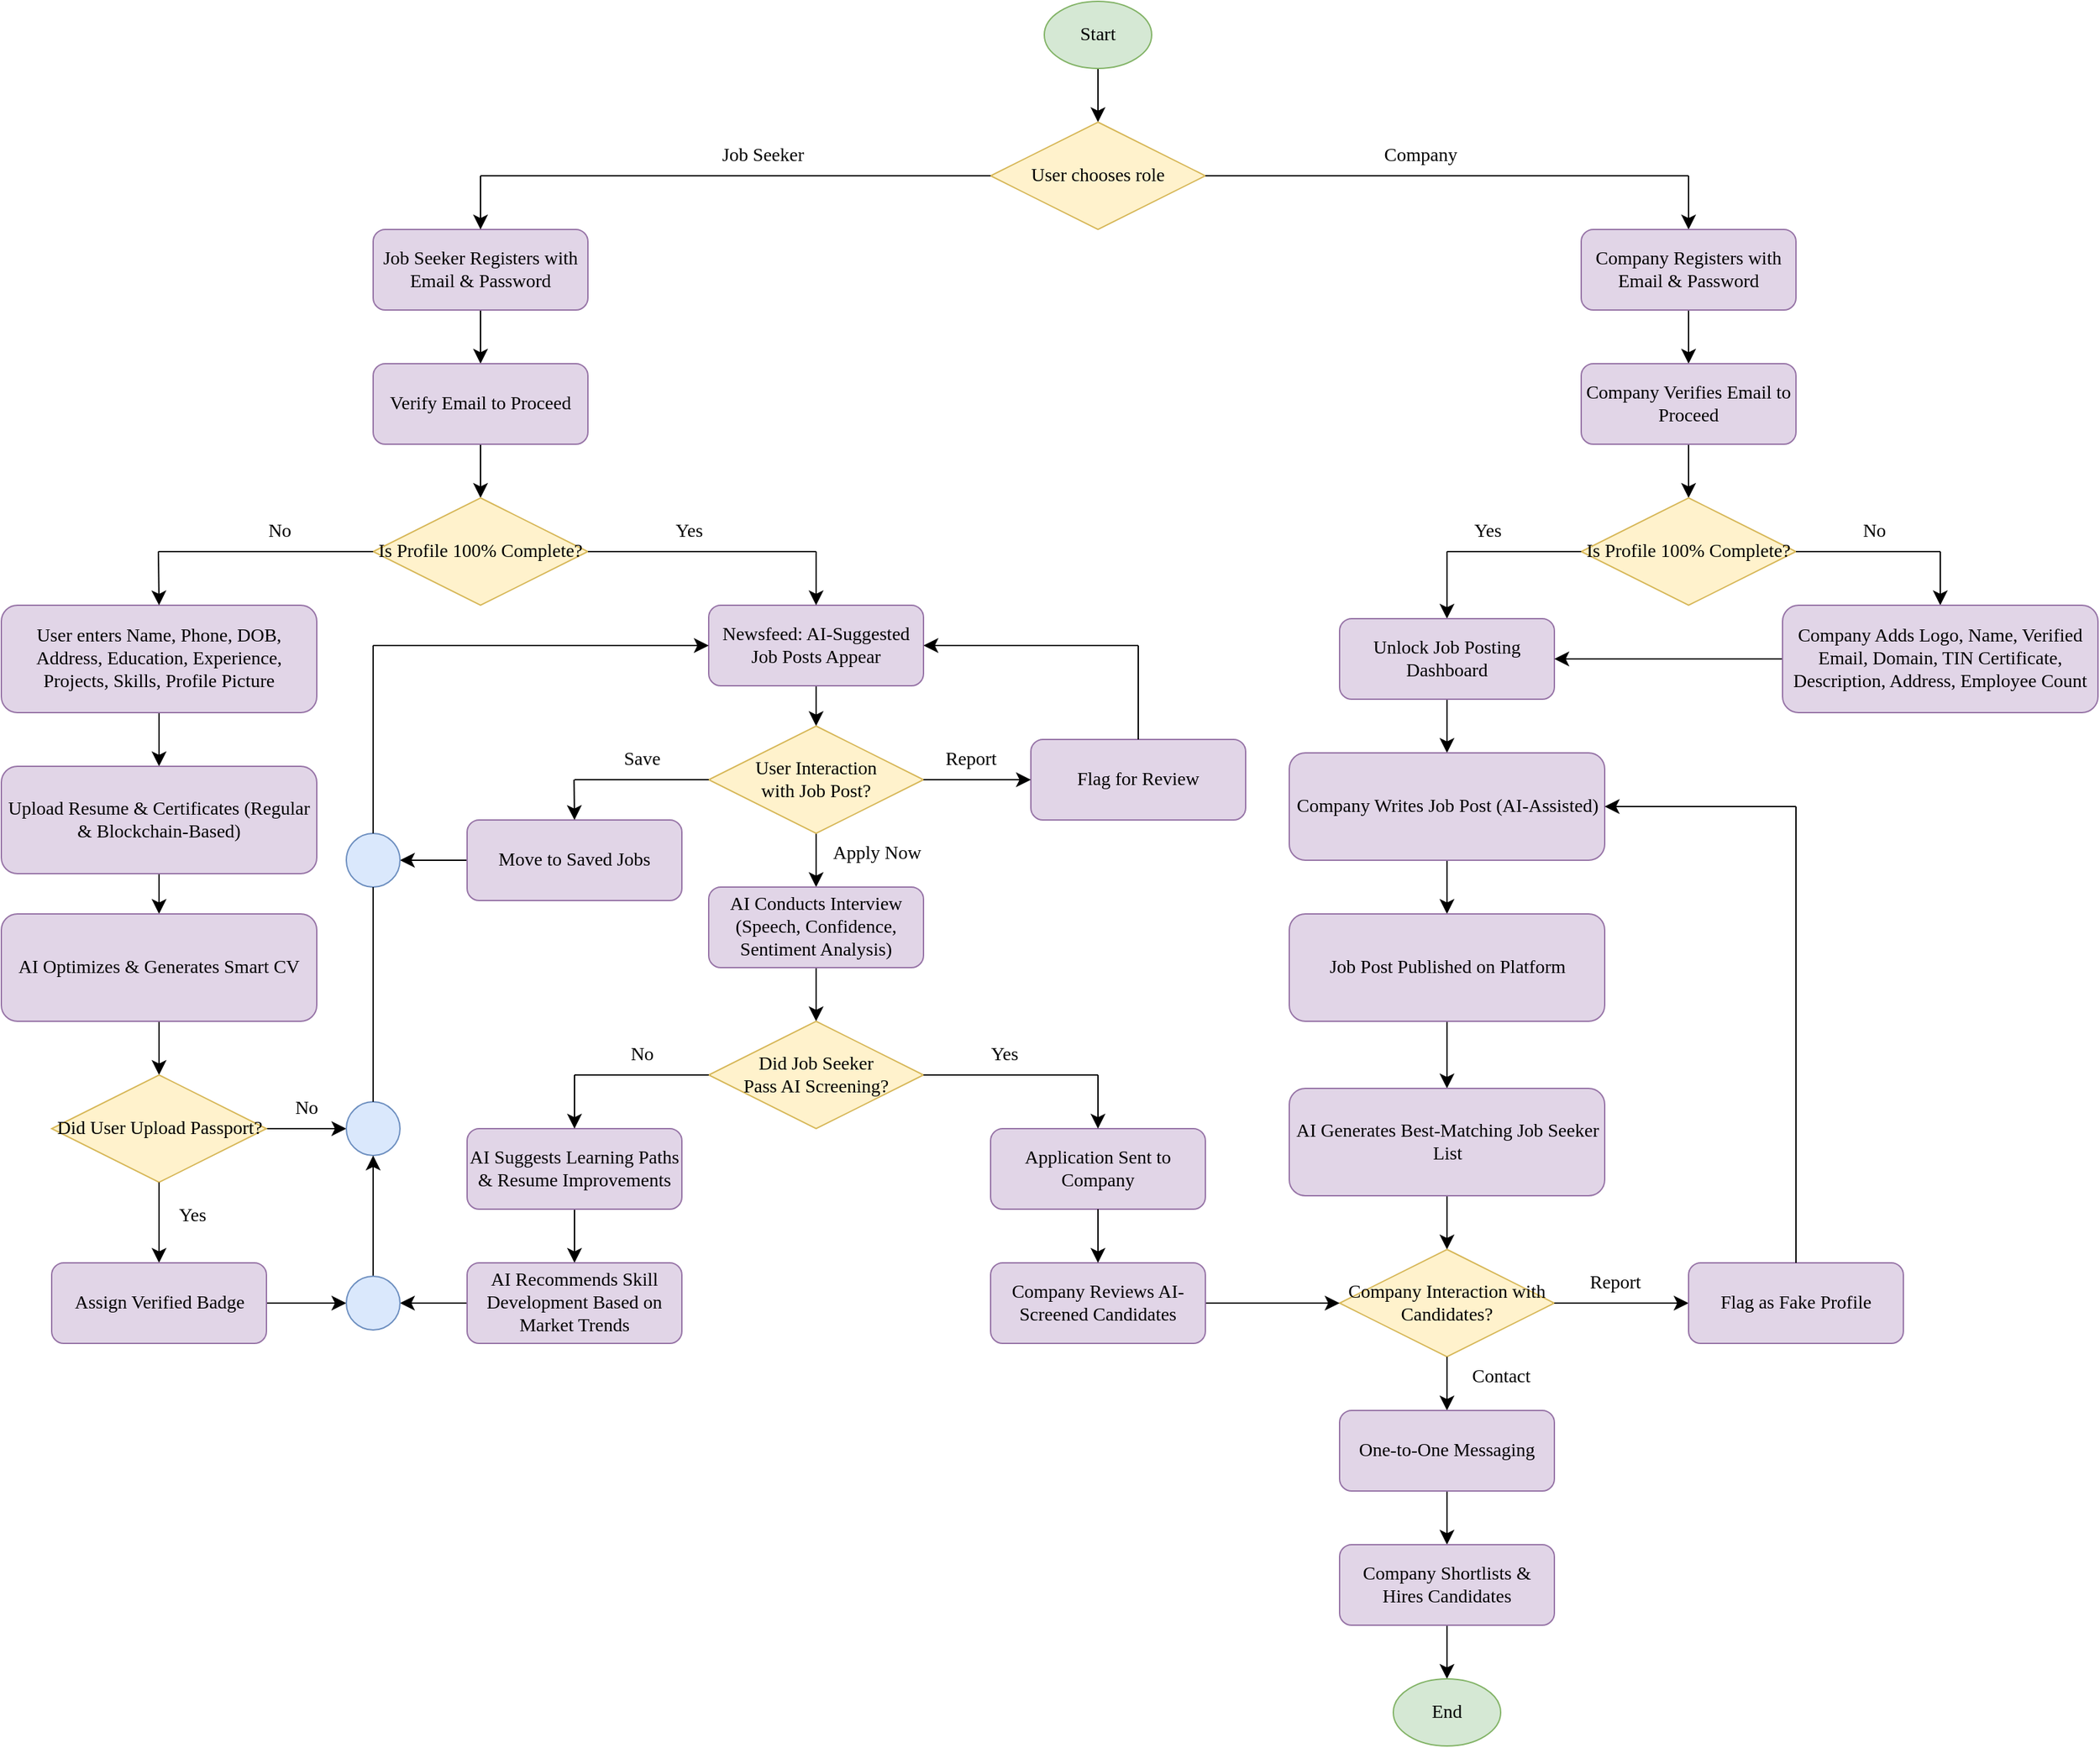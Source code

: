 <mxfile version="26.0.15">
  <diagram name="Page-1" id="ntFG5p-sSjZhZUoJfSm_">
    <mxGraphModel dx="3668" dy="1892" grid="1" gridSize="10" guides="1" tooltips="1" connect="1" arrows="1" fold="1" page="0" pageScale="1" pageWidth="850" pageHeight="1100" math="0" shadow="0">
      <root>
        <mxCell id="0" />
        <mxCell id="1" parent="0" />
        <mxCell id="VuxOQcjL6Lf6KO3pci8k-3" style="edgeStyle=none;curved=1;rounded=0;orthogonalLoop=1;jettySize=auto;html=1;exitX=0.5;exitY=1;exitDx=0;exitDy=0;entryX=0.5;entryY=0;entryDx=0;entryDy=0;fontSize=12;startSize=8;endSize=8;strokeColor=#000000;fontColor=#000000;" edge="1" parent="1" source="VuxOQcjL6Lf6KO3pci8k-1" target="VuxOQcjL6Lf6KO3pci8k-2">
          <mxGeometry relative="1" as="geometry" />
        </mxCell>
        <mxCell id="VuxOQcjL6Lf6KO3pci8k-1" value="&lt;font face=&quot;Comic Sans MS&quot; style=&quot;font-size: 14px;&quot;&gt;Start&lt;/font&gt;" style="ellipse;whiteSpace=wrap;html=1;fillColor=#d5e8d4;strokeColor=#82b366;" vertex="1" parent="1">
          <mxGeometry x="280" y="-170" width="80" height="50" as="geometry" />
        </mxCell>
        <mxCell id="VuxOQcjL6Lf6KO3pci8k-5" style="edgeStyle=none;curved=1;rounded=0;orthogonalLoop=1;jettySize=auto;html=1;fontSize=12;startSize=8;endSize=8;strokeColor=#000000;fontColor=#000000;entryX=0.5;entryY=0;entryDx=0;entryDy=0;" edge="1" parent="1" target="VuxOQcjL6Lf6KO3pci8k-50">
          <mxGeometry relative="1" as="geometry">
            <mxPoint x="972.5" y="-80" as="targetPoint" />
            <mxPoint x="760" y="-40" as="sourcePoint" />
          </mxGeometry>
        </mxCell>
        <mxCell id="VuxOQcjL6Lf6KO3pci8k-2" value="&lt;span style=&quot;font-family: &amp;quot;Comic Sans MS&amp;quot;; font-size: 14px;&quot;&gt;User chooses role&lt;/span&gt;" style="rhombus;whiteSpace=wrap;html=1;fillColor=#fff2cc;strokeColor=#d6b656;" vertex="1" parent="1">
          <mxGeometry x="240" y="-80" width="160" height="80" as="geometry" />
        </mxCell>
        <mxCell id="VuxOQcjL6Lf6KO3pci8k-6" value="Job Seeker" style="text;html=1;align=center;verticalAlign=middle;resizable=0;points=[];autosize=1;strokeColor=none;fillColor=none;fontSize=14;fontFamily=Comic Sans MS;fontColor=#000000;" vertex="1" parent="1">
          <mxGeometry x="20" y="-70" width="100" height="30" as="geometry" />
        </mxCell>
        <mxCell id="VuxOQcjL6Lf6KO3pci8k-7" value="Company" style="text;html=1;align=center;verticalAlign=middle;resizable=0;points=[];autosize=1;strokeColor=none;fillColor=none;fontSize=14;fontFamily=Comic Sans MS;fontColor=#000000;" vertex="1" parent="1">
          <mxGeometry x="520" y="-70" width="80" height="30" as="geometry" />
        </mxCell>
        <mxCell id="VuxOQcjL6Lf6KO3pci8k-81" style="edgeStyle=none;curved=1;rounded=0;orthogonalLoop=1;jettySize=auto;html=1;exitX=0.5;exitY=1;exitDx=0;exitDy=0;entryX=0.5;entryY=0;entryDx=0;entryDy=0;fontSize=12;startSize=8;endSize=8;" edge="1" parent="1" source="VuxOQcjL6Lf6KO3pci8k-8" target="VuxOQcjL6Lf6KO3pci8k-9">
          <mxGeometry relative="1" as="geometry" />
        </mxCell>
        <mxCell id="VuxOQcjL6Lf6KO3pci8k-8" value="&lt;font face=&quot;Comic Sans MS&quot; style=&quot;font-size: 14px;&quot;&gt;Job Seeker Registers with Email &amp;amp; Password&lt;/font&gt;" style="rounded=1;whiteSpace=wrap;html=1;fillColor=#e1d5e7;strokeColor=#9673a6;" vertex="1" parent="1">
          <mxGeometry x="-220" width="160" height="60" as="geometry" />
        </mxCell>
        <mxCell id="VuxOQcjL6Lf6KO3pci8k-82" style="edgeStyle=none;curved=1;rounded=0;orthogonalLoop=1;jettySize=auto;html=1;exitX=0.5;exitY=1;exitDx=0;exitDy=0;entryX=0.5;entryY=0;entryDx=0;entryDy=0;fontSize=12;startSize=8;endSize=8;" edge="1" parent="1" source="VuxOQcjL6Lf6KO3pci8k-9" target="VuxOQcjL6Lf6KO3pci8k-10">
          <mxGeometry relative="1" as="geometry" />
        </mxCell>
        <mxCell id="VuxOQcjL6Lf6KO3pci8k-9" value="&lt;font face=&quot;Comic Sans MS&quot;&gt;&lt;span style=&quot;font-size: 14px;&quot;&gt;Verify Email to Proceed&lt;/span&gt;&lt;/font&gt;" style="rounded=1;whiteSpace=wrap;html=1;fillColor=#e1d5e7;strokeColor=#9673a6;" vertex="1" parent="1">
          <mxGeometry x="-220" y="100" width="160" height="60" as="geometry" />
        </mxCell>
        <mxCell id="VuxOQcjL6Lf6KO3pci8k-10" value="&lt;font face=&quot;Comic Sans MS&quot;&gt;&lt;span style=&quot;font-size: 14px;&quot;&gt;Is Profile 100% Complete?&lt;/span&gt;&lt;/font&gt;" style="rhombus;whiteSpace=wrap;html=1;fillColor=#fff2cc;strokeColor=#d6b656;" vertex="1" parent="1">
          <mxGeometry x="-220" y="200" width="160" height="80" as="geometry" />
        </mxCell>
        <mxCell id="VuxOQcjL6Lf6KO3pci8k-13" value="No" style="text;html=1;align=center;verticalAlign=middle;resizable=0;points=[];autosize=1;strokeColor=none;fillColor=none;fontSize=14;fontFamily=Comic Sans MS;fontColor=#000000;" vertex="1" parent="1">
          <mxGeometry x="-310" y="210" width="40" height="30" as="geometry" />
        </mxCell>
        <mxCell id="VuxOQcjL6Lf6KO3pci8k-14" value="Yes" style="text;html=1;align=center;verticalAlign=middle;resizable=0;points=[];autosize=1;strokeColor=none;fillColor=none;fontSize=14;fontFamily=Comic Sans MS;fontColor=#000000;" vertex="1" parent="1">
          <mxGeometry x="-10" y="210" width="50" height="30" as="geometry" />
        </mxCell>
        <mxCell id="VuxOQcjL6Lf6KO3pci8k-87" style="edgeStyle=none;curved=1;rounded=0;orthogonalLoop=1;jettySize=auto;html=1;exitX=0.5;exitY=1;exitDx=0;exitDy=0;entryX=0.5;entryY=0;entryDx=0;entryDy=0;fontSize=12;startSize=8;endSize=8;" edge="1" parent="1" source="VuxOQcjL6Lf6KO3pci8k-15" target="VuxOQcjL6Lf6KO3pci8k-16">
          <mxGeometry relative="1" as="geometry" />
        </mxCell>
        <mxCell id="VuxOQcjL6Lf6KO3pci8k-15" value="&lt;font face=&quot;Comic Sans MS&quot;&gt;&lt;span style=&quot;font-size: 14px;&quot;&gt;User enters Name, Phone, DOB, Address, Education, Experience, Projects, Skills, Profile Picture&lt;/span&gt;&lt;/font&gt;" style="rounded=1;whiteSpace=wrap;html=1;fillColor=#e1d5e7;strokeColor=#9673a6;" vertex="1" parent="1">
          <mxGeometry x="-497" y="280" width="235" height="80" as="geometry" />
        </mxCell>
        <mxCell id="VuxOQcjL6Lf6KO3pci8k-88" style="edgeStyle=none;curved=1;rounded=0;orthogonalLoop=1;jettySize=auto;html=1;exitX=0.5;exitY=1;exitDx=0;exitDy=0;entryX=0.5;entryY=0;entryDx=0;entryDy=0;fontSize=12;startSize=8;endSize=8;" edge="1" parent="1" source="VuxOQcjL6Lf6KO3pci8k-16" target="VuxOQcjL6Lf6KO3pci8k-17">
          <mxGeometry relative="1" as="geometry" />
        </mxCell>
        <mxCell id="VuxOQcjL6Lf6KO3pci8k-16" value="&lt;font face=&quot;Comic Sans MS&quot;&gt;&lt;span style=&quot;font-size: 14px;&quot;&gt;Upload Resume &amp;amp; Certificates (Regular &amp;amp; Blockchain-Based)&lt;/span&gt;&lt;/font&gt;" style="rounded=1;whiteSpace=wrap;html=1;fillColor=#e1d5e7;strokeColor=#9673a6;" vertex="1" parent="1">
          <mxGeometry x="-497" y="400" width="235" height="80" as="geometry" />
        </mxCell>
        <mxCell id="VuxOQcjL6Lf6KO3pci8k-104" style="edgeStyle=none;curved=1;rounded=0;orthogonalLoop=1;jettySize=auto;html=1;exitX=0.5;exitY=1;exitDx=0;exitDy=0;entryX=0.5;entryY=0;entryDx=0;entryDy=0;fontSize=12;startSize=8;endSize=8;" edge="1" parent="1" source="VuxOQcjL6Lf6KO3pci8k-17" target="VuxOQcjL6Lf6KO3pci8k-21">
          <mxGeometry relative="1" as="geometry" />
        </mxCell>
        <mxCell id="VuxOQcjL6Lf6KO3pci8k-17" value="&lt;font face=&quot;Comic Sans MS&quot;&gt;&lt;span style=&quot;font-size: 14px;&quot;&gt;AI Optimizes &amp;amp; Generates Smart CV&lt;/span&gt;&lt;/font&gt;" style="rounded=1;whiteSpace=wrap;html=1;fillColor=#e1d5e7;strokeColor=#9673a6;" vertex="1" parent="1">
          <mxGeometry x="-497" y="510" width="235" height="80" as="geometry" />
        </mxCell>
        <mxCell id="VuxOQcjL6Lf6KO3pci8k-115" style="edgeStyle=none;curved=1;rounded=0;orthogonalLoop=1;jettySize=auto;html=1;exitX=1;exitY=0.5;exitDx=0;exitDy=0;entryX=0;entryY=0.5;entryDx=0;entryDy=0;fontSize=12;startSize=8;endSize=8;" edge="1" parent="1" source="VuxOQcjL6Lf6KO3pci8k-21" target="VuxOQcjL6Lf6KO3pci8k-112">
          <mxGeometry relative="1" as="geometry" />
        </mxCell>
        <mxCell id="VuxOQcjL6Lf6KO3pci8k-21" value="&lt;font face=&quot;Comic Sans MS&quot;&gt;&lt;span style=&quot;font-size: 14px;&quot;&gt;Did User Upload Passport?&lt;/span&gt;&lt;/font&gt;" style="rhombus;whiteSpace=wrap;html=1;fillColor=#fff2cc;strokeColor=#d6b656;" vertex="1" parent="1">
          <mxGeometry x="-459.5" y="630" width="160" height="80" as="geometry" />
        </mxCell>
        <mxCell id="VuxOQcjL6Lf6KO3pci8k-22" style="edgeStyle=none;curved=1;rounded=0;orthogonalLoop=1;jettySize=auto;html=1;exitX=0.5;exitY=1;exitDx=0;exitDy=0;fontSize=12;startSize=8;endSize=8;strokeColor=#000000;fontColor=#000000;entryX=0.5;entryY=0;entryDx=0;entryDy=0;" edge="1" parent="1" source="VuxOQcjL6Lf6KO3pci8k-21" target="VuxOQcjL6Lf6KO3pci8k-27">
          <mxGeometry relative="1" as="geometry">
            <mxPoint x="-655" y="760" as="targetPoint" />
            <mxPoint x="-497" y="760.5" as="sourcePoint" />
          </mxGeometry>
        </mxCell>
        <mxCell id="VuxOQcjL6Lf6KO3pci8k-24" value="Yes" style="text;html=1;align=center;verticalAlign=middle;resizable=0;points=[];autosize=1;strokeColor=none;fillColor=none;fontSize=14;fontFamily=Comic Sans MS;fontColor=#000000;" vertex="1" parent="1">
          <mxGeometry x="-380" y="720" width="50" height="30" as="geometry" />
        </mxCell>
        <mxCell id="VuxOQcjL6Lf6KO3pci8k-25" value="No" style="text;html=1;align=center;verticalAlign=middle;resizable=0;points=[];autosize=1;strokeColor=none;fillColor=none;fontSize=14;fontFamily=Comic Sans MS;fontColor=#000000;" vertex="1" parent="1">
          <mxGeometry x="-290" y="640" width="40" height="30" as="geometry" />
        </mxCell>
        <mxCell id="VuxOQcjL6Lf6KO3pci8k-146" style="edgeStyle=none;curved=1;rounded=0;orthogonalLoop=1;jettySize=auto;html=1;exitX=1;exitY=0.5;exitDx=0;exitDy=0;entryX=0;entryY=0.5;entryDx=0;entryDy=0;fontSize=12;startSize=8;endSize=8;" edge="1" parent="1" source="VuxOQcjL6Lf6KO3pci8k-27" target="VuxOQcjL6Lf6KO3pci8k-144">
          <mxGeometry relative="1" as="geometry" />
        </mxCell>
        <mxCell id="VuxOQcjL6Lf6KO3pci8k-27" value="&lt;font face=&quot;Comic Sans MS&quot;&gt;&lt;span style=&quot;font-size: 14px;&quot;&gt;Assign Verified Badge&lt;/span&gt;&lt;/font&gt;" style="rounded=1;whiteSpace=wrap;html=1;fillColor=#e1d5e7;strokeColor=#9673a6;" vertex="1" parent="1">
          <mxGeometry x="-459.5" y="770" width="160" height="60" as="geometry" />
        </mxCell>
        <mxCell id="VuxOQcjL6Lf6KO3pci8k-91" style="edgeStyle=none;curved=1;rounded=0;orthogonalLoop=1;jettySize=auto;html=1;exitX=0.5;exitY=1;exitDx=0;exitDy=0;entryX=0.5;entryY=0;entryDx=0;entryDy=0;fontSize=12;startSize=8;endSize=8;" edge="1" parent="1" source="VuxOQcjL6Lf6KO3pci8k-30" target="VuxOQcjL6Lf6KO3pci8k-32">
          <mxGeometry relative="1" as="geometry" />
        </mxCell>
        <mxCell id="VuxOQcjL6Lf6KO3pci8k-30" value="&lt;font face=&quot;Comic Sans MS&quot;&gt;&lt;span style=&quot;font-size: 14px;&quot;&gt;Newsfeed: AI-Suggested Job Posts Appear&lt;/span&gt;&lt;/font&gt;" style="rounded=1;whiteSpace=wrap;html=1;fillColor=#e1d5e7;strokeColor=#9673a6;" vertex="1" parent="1">
          <mxGeometry x="30" y="280" width="160" height="60" as="geometry" />
        </mxCell>
        <mxCell id="VuxOQcjL6Lf6KO3pci8k-48" style="edgeStyle=none;curved=1;rounded=0;orthogonalLoop=1;jettySize=auto;html=1;exitX=0.5;exitY=1;exitDx=0;exitDy=0;entryX=0.5;entryY=0;entryDx=0;entryDy=0;fontSize=12;startSize=8;endSize=8;" edge="1" parent="1" source="VuxOQcjL6Lf6KO3pci8k-32" target="VuxOQcjL6Lf6KO3pci8k-37">
          <mxGeometry relative="1" as="geometry" />
        </mxCell>
        <mxCell id="VuxOQcjL6Lf6KO3pci8k-32" value="&lt;font face=&quot;Comic Sans MS&quot;&gt;&lt;span style=&quot;font-size: 14px;&quot;&gt;User Interaction&lt;/span&gt;&lt;/font&gt;&lt;div&gt;&lt;font face=&quot;Comic Sans MS&quot;&gt;&lt;span style=&quot;font-size: 14px;&quot;&gt;with Job Post?&lt;/span&gt;&lt;/font&gt;&lt;/div&gt;" style="rhombus;whiteSpace=wrap;html=1;fillColor=#fff2cc;strokeColor=#d6b656;" vertex="1" parent="1">
          <mxGeometry x="30" y="370" width="160" height="80" as="geometry" />
        </mxCell>
        <mxCell id="VuxOQcjL6Lf6KO3pci8k-35" value="Save" style="text;html=1;align=center;verticalAlign=middle;resizable=0;points=[];autosize=1;strokeColor=none;fillColor=none;fontSize=14;fontFamily=Comic Sans MS;fontColor=#000000;" vertex="1" parent="1">
          <mxGeometry x="-45" y="380" width="50" height="30" as="geometry" />
        </mxCell>
        <mxCell id="VuxOQcjL6Lf6KO3pci8k-36" value="Report" style="text;html=1;align=center;verticalAlign=middle;resizable=0;points=[];autosize=1;strokeColor=none;fillColor=none;fontSize=14;fontFamily=Comic Sans MS;fontColor=#000000;" vertex="1" parent="1">
          <mxGeometry x="190" y="380" width="70" height="30" as="geometry" />
        </mxCell>
        <mxCell id="VuxOQcjL6Lf6KO3pci8k-118" style="edgeStyle=none;curved=1;rounded=0;orthogonalLoop=1;jettySize=auto;html=1;exitX=0.5;exitY=1;exitDx=0;exitDy=0;entryX=0.5;entryY=0;entryDx=0;entryDy=0;fontSize=12;startSize=8;endSize=8;" edge="1" parent="1" source="VuxOQcjL6Lf6KO3pci8k-37" target="VuxOQcjL6Lf6KO3pci8k-38">
          <mxGeometry relative="1" as="geometry" />
        </mxCell>
        <mxCell id="VuxOQcjL6Lf6KO3pci8k-37" value="&lt;font face=&quot;Comic Sans MS&quot;&gt;&lt;span style=&quot;font-size: 14px;&quot;&gt;AI Conducts Interview (Speech, Confidence, Sentiment Analysis)&lt;/span&gt;&lt;/font&gt;" style="rounded=1;whiteSpace=wrap;html=1;fillColor=#e1d5e7;strokeColor=#9673a6;" vertex="1" parent="1">
          <mxGeometry x="30" y="490" width="160" height="60" as="geometry" />
        </mxCell>
        <mxCell id="VuxOQcjL6Lf6KO3pci8k-38" value="&lt;font face=&quot;Comic Sans MS&quot;&gt;&lt;span style=&quot;font-size: 14px;&quot;&gt;Did Job Seeker&lt;/span&gt;&lt;/font&gt;&lt;div&gt;&lt;font face=&quot;Comic Sans MS&quot;&gt;&lt;span style=&quot;font-size: 14px;&quot;&gt;Pass AI Screening?&lt;/span&gt;&lt;/font&gt;&lt;/div&gt;" style="rhombus;whiteSpace=wrap;html=1;fillColor=#fff2cc;strokeColor=#d6b656;" vertex="1" parent="1">
          <mxGeometry x="30" y="590" width="160" height="80" as="geometry" />
        </mxCell>
        <mxCell id="VuxOQcjL6Lf6KO3pci8k-41" value="No" style="text;html=1;align=center;verticalAlign=middle;resizable=0;points=[];autosize=1;strokeColor=none;fillColor=none;fontSize=14;fontFamily=Comic Sans MS;fontColor=#000000;" vertex="1" parent="1">
          <mxGeometry x="-40" y="600" width="40" height="30" as="geometry" />
        </mxCell>
        <mxCell id="VuxOQcjL6Lf6KO3pci8k-42" value="Yes" style="text;html=1;align=center;verticalAlign=middle;resizable=0;points=[];autosize=1;strokeColor=none;fillColor=none;fontSize=14;fontFamily=Comic Sans MS;fontColor=#000000;" vertex="1" parent="1">
          <mxGeometry x="225" y="600" width="50" height="30" as="geometry" />
        </mxCell>
        <mxCell id="VuxOQcjL6Lf6KO3pci8k-43" value="&lt;font face=&quot;Comic Sans MS&quot;&gt;&lt;span style=&quot;font-size: 14px;&quot;&gt;Application Sent to Company&lt;/span&gt;&lt;/font&gt;" style="rounded=1;whiteSpace=wrap;html=1;fillColor=#e1d5e7;strokeColor=#9673a6;" vertex="1" parent="1">
          <mxGeometry x="240" y="670" width="160" height="60" as="geometry" />
        </mxCell>
        <mxCell id="VuxOQcjL6Lf6KO3pci8k-99" style="edgeStyle=none;curved=1;rounded=0;orthogonalLoop=1;jettySize=auto;html=1;exitX=0.5;exitY=1;exitDx=0;exitDy=0;entryX=0.5;entryY=0;entryDx=0;entryDy=0;fontSize=12;startSize=8;endSize=8;" edge="1" parent="1">
          <mxGeometry relative="1" as="geometry">
            <mxPoint x="-70" y="730" as="sourcePoint" />
            <mxPoint x="-70" y="770" as="targetPoint" />
          </mxGeometry>
        </mxCell>
        <mxCell id="VuxOQcjL6Lf6KO3pci8k-44" value="&lt;font face=&quot;Comic Sans MS&quot;&gt;&lt;span style=&quot;font-size: 14px;&quot;&gt;AI Suggests Learning Paths &amp;amp; Resume Improvements&lt;/span&gt;&lt;/font&gt;" style="rounded=1;whiteSpace=wrap;html=1;fillColor=#e1d5e7;strokeColor=#9673a6;" vertex="1" parent="1">
          <mxGeometry x="-150" y="670" width="160" height="60" as="geometry" />
        </mxCell>
        <mxCell id="VuxOQcjL6Lf6KO3pci8k-145" style="edgeStyle=none;curved=1;rounded=0;orthogonalLoop=1;jettySize=auto;html=1;exitX=0;exitY=0.5;exitDx=0;exitDy=0;entryX=1;entryY=0.5;entryDx=0;entryDy=0;fontSize=12;startSize=8;endSize=8;" edge="1" parent="1" source="VuxOQcjL6Lf6KO3pci8k-45" target="VuxOQcjL6Lf6KO3pci8k-144">
          <mxGeometry relative="1" as="geometry" />
        </mxCell>
        <mxCell id="VuxOQcjL6Lf6KO3pci8k-45" value="&lt;font face=&quot;Comic Sans MS&quot;&gt;&lt;span style=&quot;font-size: 14px;&quot;&gt;AI Recommends Skill Development Based on Market Trends&lt;/span&gt;&lt;/font&gt;" style="rounded=1;whiteSpace=wrap;html=1;fillColor=#e1d5e7;strokeColor=#9673a6;" vertex="1" parent="1">
          <mxGeometry x="-150" y="770" width="160" height="60" as="geometry" />
        </mxCell>
        <mxCell id="VuxOQcjL6Lf6KO3pci8k-142" style="edgeStyle=none;curved=1;rounded=0;orthogonalLoop=1;jettySize=auto;html=1;exitX=0;exitY=0.5;exitDx=0;exitDy=0;fontSize=12;startSize=8;endSize=8;entryX=1;entryY=0.5;entryDx=0;entryDy=0;" edge="1" parent="1" source="VuxOQcjL6Lf6KO3pci8k-46" target="VuxOQcjL6Lf6KO3pci8k-140">
          <mxGeometry relative="1" as="geometry">
            <mxPoint x="-190" y="470.048" as="targetPoint" />
          </mxGeometry>
        </mxCell>
        <mxCell id="VuxOQcjL6Lf6KO3pci8k-46" value="&lt;font face=&quot;Comic Sans MS&quot;&gt;&lt;span style=&quot;font-size: 14px;&quot;&gt;Move to Saved Jobs&lt;/span&gt;&lt;/font&gt;" style="rounded=1;whiteSpace=wrap;html=1;fillColor=#e1d5e7;strokeColor=#9673a6;" vertex="1" parent="1">
          <mxGeometry x="-150" y="440" width="160" height="60" as="geometry" />
        </mxCell>
        <mxCell id="VuxOQcjL6Lf6KO3pci8k-47" value="&lt;font face=&quot;Comic Sans MS&quot;&gt;&lt;span style=&quot;font-size: 14px;&quot;&gt;Flag for Review&lt;/span&gt;&lt;/font&gt;" style="rounded=1;whiteSpace=wrap;html=1;fillColor=#e1d5e7;strokeColor=#9673a6;" vertex="1" parent="1">
          <mxGeometry x="270" y="380" width="160" height="60" as="geometry" />
        </mxCell>
        <mxCell id="VuxOQcjL6Lf6KO3pci8k-49" value="Apply Now" style="text;html=1;align=center;verticalAlign=middle;resizable=0;points=[];autosize=1;strokeColor=none;fillColor=none;fontSize=14;fontFamily=Comic Sans MS;fontColor=#000000;" vertex="1" parent="1">
          <mxGeometry x="110" y="450" width="90" height="30" as="geometry" />
        </mxCell>
        <mxCell id="VuxOQcjL6Lf6KO3pci8k-119" style="edgeStyle=none;curved=1;rounded=0;orthogonalLoop=1;jettySize=auto;html=1;exitX=0.5;exitY=1;exitDx=0;exitDy=0;entryX=0.5;entryY=0;entryDx=0;entryDy=0;fontSize=12;startSize=8;endSize=8;" edge="1" parent="1" source="VuxOQcjL6Lf6KO3pci8k-50" target="VuxOQcjL6Lf6KO3pci8k-51">
          <mxGeometry relative="1" as="geometry" />
        </mxCell>
        <mxCell id="VuxOQcjL6Lf6KO3pci8k-50" value="&lt;font face=&quot;Comic Sans MS&quot;&gt;&lt;span style=&quot;font-size: 14px;&quot;&gt;Company Registers with Email &amp;amp; Password&lt;/span&gt;&lt;/font&gt;" style="rounded=1;whiteSpace=wrap;html=1;fillColor=#e1d5e7;strokeColor=#9673a6;" vertex="1" parent="1">
          <mxGeometry x="680" width="160" height="60" as="geometry" />
        </mxCell>
        <mxCell id="VuxOQcjL6Lf6KO3pci8k-120" style="edgeStyle=none;curved=1;rounded=0;orthogonalLoop=1;jettySize=auto;html=1;exitX=0.5;exitY=1;exitDx=0;exitDy=0;entryX=0.5;entryY=0;entryDx=0;entryDy=0;fontSize=12;startSize=8;endSize=8;" edge="1" parent="1" source="VuxOQcjL6Lf6KO3pci8k-51" target="VuxOQcjL6Lf6KO3pci8k-52">
          <mxGeometry relative="1" as="geometry" />
        </mxCell>
        <mxCell id="VuxOQcjL6Lf6KO3pci8k-51" value="&lt;font face=&quot;Comic Sans MS&quot;&gt;&lt;span style=&quot;font-size: 14px;&quot;&gt;Company Verifies Email to Proceed&lt;/span&gt;&lt;/font&gt;" style="rounded=1;whiteSpace=wrap;html=1;fillColor=#e1d5e7;strokeColor=#9673a6;" vertex="1" parent="1">
          <mxGeometry x="680" y="100" width="160" height="60" as="geometry" />
        </mxCell>
        <mxCell id="VuxOQcjL6Lf6KO3pci8k-52" value="&lt;font face=&quot;Comic Sans MS&quot;&gt;&lt;span style=&quot;font-size: 14px;&quot;&gt;Is Profile 100% Complete?&lt;/span&gt;&lt;/font&gt;" style="rhombus;whiteSpace=wrap;html=1;fillColor=#fff2cc;strokeColor=#d6b656;" vertex="1" parent="1">
          <mxGeometry x="680" y="200" width="160" height="80" as="geometry" />
        </mxCell>
        <mxCell id="VuxOQcjL6Lf6KO3pci8k-53" style="edgeStyle=none;curved=1;rounded=0;orthogonalLoop=1;jettySize=auto;html=1;fontSize=12;startSize=8;endSize=8;strokeColor=#000000;fontColor=#000000;entryX=0.5;entryY=0;entryDx=0;entryDy=0;" edge="1" parent="1" target="VuxOQcjL6Lf6KO3pci8k-57">
          <mxGeometry relative="1" as="geometry">
            <mxPoint x="520" y="239.5" as="targetPoint" />
            <mxPoint x="580" y="240" as="sourcePoint" />
          </mxGeometry>
        </mxCell>
        <mxCell id="VuxOQcjL6Lf6KO3pci8k-54" style="edgeStyle=none;curved=1;rounded=0;orthogonalLoop=1;jettySize=auto;html=1;fontSize=12;startSize=8;endSize=8;strokeColor=#000000;fontColor=#000000;entryX=0.5;entryY=0;entryDx=0;entryDy=0;" edge="1" parent="1" target="VuxOQcjL6Lf6KO3pci8k-59">
          <mxGeometry relative="1" as="geometry">
            <mxPoint x="1000" y="239.66" as="targetPoint" />
            <mxPoint x="947.5" y="240" as="sourcePoint" />
          </mxGeometry>
        </mxCell>
        <mxCell id="VuxOQcjL6Lf6KO3pci8k-55" value="Yes" style="text;html=1;align=center;verticalAlign=middle;resizable=0;points=[];autosize=1;strokeColor=none;fillColor=none;fontSize=14;fontFamily=Comic Sans MS;fontColor=#000000;" vertex="1" parent="1">
          <mxGeometry x="585" y="210" width="50" height="30" as="geometry" />
        </mxCell>
        <mxCell id="VuxOQcjL6Lf6KO3pci8k-56" value="No" style="text;html=1;align=center;verticalAlign=middle;resizable=0;points=[];autosize=1;strokeColor=none;fillColor=none;fontSize=14;fontFamily=Comic Sans MS;fontColor=#000000;" vertex="1" parent="1">
          <mxGeometry x="877.5" y="210" width="40" height="30" as="geometry" />
        </mxCell>
        <mxCell id="VuxOQcjL6Lf6KO3pci8k-125" style="edgeStyle=none;curved=1;rounded=0;orthogonalLoop=1;jettySize=auto;html=1;exitX=0.5;exitY=1;exitDx=0;exitDy=0;entryX=0.5;entryY=0;entryDx=0;entryDy=0;fontSize=12;startSize=8;endSize=8;" edge="1" parent="1" source="VuxOQcjL6Lf6KO3pci8k-57" target="VuxOQcjL6Lf6KO3pci8k-60">
          <mxGeometry relative="1" as="geometry" />
        </mxCell>
        <mxCell id="VuxOQcjL6Lf6KO3pci8k-57" value="&lt;font face=&quot;Comic Sans MS&quot;&gt;&lt;span style=&quot;font-size: 14px;&quot;&gt;Unlock Job Posting Dashboard&lt;/span&gt;&lt;/font&gt;" style="rounded=1;whiteSpace=wrap;html=1;fillColor=#e1d5e7;strokeColor=#9673a6;" vertex="1" parent="1">
          <mxGeometry x="500" y="290" width="160" height="60" as="geometry" />
        </mxCell>
        <mxCell id="VuxOQcjL6Lf6KO3pci8k-122" style="edgeStyle=none;curved=1;rounded=0;orthogonalLoop=1;jettySize=auto;html=1;exitX=0;exitY=0.5;exitDx=0;exitDy=0;entryX=1;entryY=0.5;entryDx=0;entryDy=0;fontSize=12;startSize=8;endSize=8;" edge="1" parent="1" source="VuxOQcjL6Lf6KO3pci8k-59" target="VuxOQcjL6Lf6KO3pci8k-57">
          <mxGeometry relative="1" as="geometry" />
        </mxCell>
        <mxCell id="VuxOQcjL6Lf6KO3pci8k-59" value="&lt;font face=&quot;Comic Sans MS&quot;&gt;&lt;span style=&quot;font-size: 14px;&quot;&gt;Company Adds Logo, Name, Verified Email, Domain, TIN Certificate, Description, Address, Employee Count&lt;/span&gt;&lt;/font&gt;" style="rounded=1;whiteSpace=wrap;html=1;fillColor=#e1d5e7;strokeColor=#9673a6;" vertex="1" parent="1">
          <mxGeometry x="830" y="280" width="235" height="80" as="geometry" />
        </mxCell>
        <mxCell id="VuxOQcjL6Lf6KO3pci8k-124" style="edgeStyle=none;curved=1;rounded=0;orthogonalLoop=1;jettySize=auto;html=1;exitX=0.5;exitY=1;exitDx=0;exitDy=0;entryX=0.5;entryY=0;entryDx=0;entryDy=0;fontSize=12;startSize=8;endSize=8;" edge="1" parent="1" source="VuxOQcjL6Lf6KO3pci8k-60" target="VuxOQcjL6Lf6KO3pci8k-61">
          <mxGeometry relative="1" as="geometry" />
        </mxCell>
        <mxCell id="VuxOQcjL6Lf6KO3pci8k-60" value="&lt;font face=&quot;Comic Sans MS&quot;&gt;&lt;span style=&quot;font-size: 14px;&quot;&gt;Company Writes Job Post (AI-Assisted)&lt;/span&gt;&lt;/font&gt;" style="rounded=1;whiteSpace=wrap;html=1;fillColor=#e1d5e7;strokeColor=#9673a6;" vertex="1" parent="1">
          <mxGeometry x="462.5" y="390" width="235" height="80" as="geometry" />
        </mxCell>
        <mxCell id="VuxOQcjL6Lf6KO3pci8k-123" style="edgeStyle=none;curved=1;rounded=0;orthogonalLoop=1;jettySize=auto;html=1;exitX=0.5;exitY=1;exitDx=0;exitDy=0;entryX=0.5;entryY=0;entryDx=0;entryDy=0;fontSize=12;startSize=8;endSize=8;" edge="1" parent="1" source="VuxOQcjL6Lf6KO3pci8k-61" target="VuxOQcjL6Lf6KO3pci8k-63">
          <mxGeometry relative="1" as="geometry">
            <mxPoint x="580" y="630" as="targetPoint" />
          </mxGeometry>
        </mxCell>
        <mxCell id="VuxOQcjL6Lf6KO3pci8k-61" value="&lt;font face=&quot;Comic Sans MS&quot;&gt;&lt;span style=&quot;font-size: 14px;&quot;&gt;Job Post Published on Platform&lt;/span&gt;&lt;/font&gt;" style="rounded=1;whiteSpace=wrap;html=1;fillColor=#e1d5e7;strokeColor=#9673a6;" vertex="1" parent="1">
          <mxGeometry x="462.5" y="510" width="235" height="80" as="geometry" />
        </mxCell>
        <mxCell id="VuxOQcjL6Lf6KO3pci8k-129" style="edgeStyle=none;curved=1;rounded=0;orthogonalLoop=1;jettySize=auto;html=1;exitX=0.5;exitY=1;exitDx=0;exitDy=0;entryX=0.5;entryY=0;entryDx=0;entryDy=0;fontSize=12;startSize=8;endSize=8;" edge="1" parent="1" source="VuxOQcjL6Lf6KO3pci8k-63" target="VuxOQcjL6Lf6KO3pci8k-64">
          <mxGeometry relative="1" as="geometry" />
        </mxCell>
        <mxCell id="VuxOQcjL6Lf6KO3pci8k-63" value="&lt;font face=&quot;Comic Sans MS&quot;&gt;&lt;span style=&quot;font-size: 14px;&quot;&gt;AI Generates Best-Matching Job Seeker List&lt;/span&gt;&lt;/font&gt;" style="rounded=1;whiteSpace=wrap;html=1;fillColor=#e1d5e7;strokeColor=#9673a6;" vertex="1" parent="1">
          <mxGeometry x="462.5" y="640" width="235" height="80" as="geometry" />
        </mxCell>
        <mxCell id="VuxOQcjL6Lf6KO3pci8k-64" value="&lt;font face=&quot;Comic Sans MS&quot;&gt;&lt;span style=&quot;font-size: 14px;&quot;&gt;Company Interaction with Candidates?&lt;/span&gt;&lt;/font&gt;" style="rhombus;whiteSpace=wrap;html=1;fillColor=#fff2cc;strokeColor=#d6b656;" vertex="1" parent="1">
          <mxGeometry x="500" y="760" width="160" height="80" as="geometry" />
        </mxCell>
        <mxCell id="VuxOQcjL6Lf6KO3pci8k-65" style="edgeStyle=none;curved=1;rounded=0;orthogonalLoop=1;jettySize=auto;html=1;exitX=0.5;exitY=1;exitDx=0;exitDy=0;fontSize=12;startSize=8;endSize=8;strokeColor=#000000;fontColor=#000000;entryX=0.5;entryY=0;entryDx=0;entryDy=0;" edge="1" parent="1" source="VuxOQcjL6Lf6KO3pci8k-64" target="VuxOQcjL6Lf6KO3pci8k-70">
          <mxGeometry relative="1" as="geometry">
            <mxPoint x="579.5" y="870" as="targetPoint" />
            <mxPoint x="500" y="799.5" as="sourcePoint" />
          </mxGeometry>
        </mxCell>
        <mxCell id="VuxOQcjL6Lf6KO3pci8k-66" style="edgeStyle=none;curved=1;rounded=0;orthogonalLoop=1;jettySize=auto;html=1;fontSize=12;startSize=8;endSize=8;strokeColor=#000000;fontColor=#000000;exitX=1;exitY=0.5;exitDx=0;exitDy=0;entryX=0;entryY=0.5;entryDx=0;entryDy=0;" edge="1" parent="1" source="VuxOQcjL6Lf6KO3pci8k-64" target="VuxOQcjL6Lf6KO3pci8k-69">
          <mxGeometry relative="1" as="geometry">
            <mxPoint x="820" y="799.66" as="targetPoint" />
            <mxPoint x="690" y="800" as="sourcePoint" />
          </mxGeometry>
        </mxCell>
        <mxCell id="VuxOQcjL6Lf6KO3pci8k-67" value="Contact" style="text;html=1;align=center;verticalAlign=middle;resizable=0;points=[];autosize=1;strokeColor=none;fillColor=none;fontSize=14;fontFamily=Comic Sans MS;fontColor=#000000;" vertex="1" parent="1">
          <mxGeometry x="585" y="840" width="70" height="30" as="geometry" />
        </mxCell>
        <mxCell id="VuxOQcjL6Lf6KO3pci8k-68" value="Report" style="text;html=1;align=center;verticalAlign=middle;resizable=0;points=[];autosize=1;strokeColor=none;fillColor=none;fontSize=14;fontFamily=Comic Sans MS;fontColor=#000000;" vertex="1" parent="1">
          <mxGeometry x="670" y="770" width="70" height="30" as="geometry" />
        </mxCell>
        <mxCell id="VuxOQcjL6Lf6KO3pci8k-69" value="&lt;font face=&quot;Comic Sans MS&quot;&gt;&lt;span style=&quot;font-size: 14px;&quot;&gt;Flag as Fake Profile&lt;/span&gt;&lt;/font&gt;" style="rounded=1;whiteSpace=wrap;html=1;fillColor=#e1d5e7;strokeColor=#9673a6;" vertex="1" parent="1">
          <mxGeometry x="760" y="770" width="160" height="60" as="geometry" />
        </mxCell>
        <mxCell id="VuxOQcjL6Lf6KO3pci8k-131" style="edgeStyle=none;curved=1;rounded=0;orthogonalLoop=1;jettySize=auto;html=1;exitX=0.5;exitY=1;exitDx=0;exitDy=0;entryX=0.5;entryY=0;entryDx=0;entryDy=0;fontSize=12;startSize=8;endSize=8;" edge="1" parent="1" source="VuxOQcjL6Lf6KO3pci8k-70" target="VuxOQcjL6Lf6KO3pci8k-72">
          <mxGeometry relative="1" as="geometry" />
        </mxCell>
        <mxCell id="VuxOQcjL6Lf6KO3pci8k-70" value="&lt;font face=&quot;Comic Sans MS&quot;&gt;&lt;span style=&quot;font-size: 14px;&quot;&gt;One-to-One Messaging&lt;/span&gt;&lt;/font&gt;" style="rounded=1;whiteSpace=wrap;html=1;fillColor=#e1d5e7;strokeColor=#9673a6;" vertex="1" parent="1">
          <mxGeometry x="500" y="880" width="160" height="60" as="geometry" />
        </mxCell>
        <mxCell id="VuxOQcjL6Lf6KO3pci8k-132" style="edgeStyle=none;curved=1;rounded=0;orthogonalLoop=1;jettySize=auto;html=1;exitX=1;exitY=0.5;exitDx=0;exitDy=0;entryX=0;entryY=0.5;entryDx=0;entryDy=0;fontSize=12;startSize=8;endSize=8;" edge="1" parent="1" source="VuxOQcjL6Lf6KO3pci8k-71" target="VuxOQcjL6Lf6KO3pci8k-64">
          <mxGeometry relative="1" as="geometry" />
        </mxCell>
        <mxCell id="VuxOQcjL6Lf6KO3pci8k-71" value="&lt;font face=&quot;Comic Sans MS&quot;&gt;&lt;span style=&quot;font-size: 14px;&quot;&gt;Company Reviews AI-Screened Candidates&lt;/span&gt;&lt;/font&gt;" style="rounded=1;whiteSpace=wrap;html=1;fillColor=#e1d5e7;strokeColor=#9673a6;" vertex="1" parent="1">
          <mxGeometry x="240" y="770" width="160" height="60" as="geometry" />
        </mxCell>
        <mxCell id="VuxOQcjL6Lf6KO3pci8k-137" style="edgeStyle=none;curved=1;rounded=0;orthogonalLoop=1;jettySize=auto;html=1;exitX=0.5;exitY=1;exitDx=0;exitDy=0;entryX=0.5;entryY=0;entryDx=0;entryDy=0;fontSize=12;startSize=8;endSize=8;" edge="1" parent="1" source="VuxOQcjL6Lf6KO3pci8k-72" target="VuxOQcjL6Lf6KO3pci8k-136">
          <mxGeometry relative="1" as="geometry" />
        </mxCell>
        <mxCell id="VuxOQcjL6Lf6KO3pci8k-72" value="&lt;font face=&quot;Comic Sans MS&quot;&gt;&lt;span style=&quot;font-size: 14px;&quot;&gt;Company Shortlists &amp;amp; Hires Candidates&lt;/span&gt;&lt;/font&gt;" style="rounded=1;whiteSpace=wrap;html=1;fillColor=#e1d5e7;strokeColor=#9673a6;" vertex="1" parent="1">
          <mxGeometry x="500" y="980" width="160" height="60" as="geometry" />
        </mxCell>
        <mxCell id="VuxOQcjL6Lf6KO3pci8k-79" value="" style="endArrow=none;html=1;rounded=0;fontSize=12;startSize=8;endSize=8;curved=1;entryX=0;entryY=0.5;entryDx=0;entryDy=0;" edge="1" parent="1" target="VuxOQcjL6Lf6KO3pci8k-2">
          <mxGeometry width="50" height="50" relative="1" as="geometry">
            <mxPoint x="-140" y="-40" as="sourcePoint" />
            <mxPoint x="180" y="130" as="targetPoint" />
          </mxGeometry>
        </mxCell>
        <mxCell id="VuxOQcjL6Lf6KO3pci8k-80" value="" style="endArrow=classic;html=1;rounded=0;fontSize=12;startSize=8;endSize=8;curved=1;entryX=0.5;entryY=0;entryDx=0;entryDy=0;" edge="1" parent="1" target="VuxOQcjL6Lf6KO3pci8k-8">
          <mxGeometry width="50" height="50" relative="1" as="geometry">
            <mxPoint x="-140" y="-40" as="sourcePoint" />
            <mxPoint x="180" y="130" as="targetPoint" />
          </mxGeometry>
        </mxCell>
        <mxCell id="VuxOQcjL6Lf6KO3pci8k-85" value="" style="endArrow=none;html=1;rounded=0;fontSize=12;startSize=8;endSize=8;curved=1;exitX=1;exitY=0.5;exitDx=0;exitDy=0;" edge="1" parent="1" source="VuxOQcjL6Lf6KO3pci8k-10">
          <mxGeometry width="50" height="50" relative="1" as="geometry">
            <mxPoint x="180" y="400" as="sourcePoint" />
            <mxPoint x="110" y="240" as="targetPoint" />
          </mxGeometry>
        </mxCell>
        <mxCell id="VuxOQcjL6Lf6KO3pci8k-89" value="" style="endArrow=none;html=1;rounded=0;fontSize=12;startSize=8;endSize=8;curved=1;entryX=0;entryY=0.5;entryDx=0;entryDy=0;" edge="1" parent="1" target="VuxOQcjL6Lf6KO3pci8k-10">
          <mxGeometry width="50" height="50" relative="1" as="geometry">
            <mxPoint x="-380" y="240" as="sourcePoint" />
            <mxPoint x="20" y="450" as="targetPoint" />
          </mxGeometry>
        </mxCell>
        <mxCell id="VuxOQcjL6Lf6KO3pci8k-93" value="" style="endArrow=classic;html=1;rounded=0;fontSize=12;startSize=8;endSize=8;curved=1;entryX=0;entryY=0.5;entryDx=0;entryDy=0;exitX=1;exitY=0.5;exitDx=0;exitDy=0;" edge="1" parent="1" source="VuxOQcjL6Lf6KO3pci8k-32" target="VuxOQcjL6Lf6KO3pci8k-47">
          <mxGeometry width="50" height="50" relative="1" as="geometry">
            <mxPoint x="320" y="410" as="sourcePoint" />
            <mxPoint x="340" y="410" as="targetPoint" />
          </mxGeometry>
        </mxCell>
        <mxCell id="VuxOQcjL6Lf6KO3pci8k-94" value="" style="endArrow=none;html=1;rounded=0;fontSize=12;startSize=8;endSize=8;curved=1;entryX=0;entryY=0.5;entryDx=0;entryDy=0;" edge="1" parent="1" target="VuxOQcjL6Lf6KO3pci8k-32">
          <mxGeometry width="50" height="50" relative="1" as="geometry">
            <mxPoint x="-70" y="410" as="sourcePoint" />
            <mxPoint x="10" y="410" as="targetPoint" />
          </mxGeometry>
        </mxCell>
        <mxCell id="VuxOQcjL6Lf6KO3pci8k-95" value="" style="endArrow=classic;html=1;rounded=0;fontSize=12;startSize=8;endSize=8;curved=1;entryX=0.5;entryY=0;entryDx=0;entryDy=0;" edge="1" parent="1" target="VuxOQcjL6Lf6KO3pci8k-46">
          <mxGeometry width="50" height="50" relative="1" as="geometry">
            <mxPoint x="-70.33" y="410" as="sourcePoint" />
            <mxPoint x="-70.33" y="440" as="targetPoint" />
          </mxGeometry>
        </mxCell>
        <mxCell id="VuxOQcjL6Lf6KO3pci8k-98" style="edgeStyle=none;curved=1;rounded=0;orthogonalLoop=1;jettySize=auto;html=1;entryX=0.5;entryY=0;entryDx=0;entryDy=0;fontSize=12;startSize=8;endSize=8;" edge="1" parent="1" target="VuxOQcjL6Lf6KO3pci8k-30">
          <mxGeometry relative="1" as="geometry">
            <mxPoint x="110" y="240" as="sourcePoint" />
            <mxPoint x="110" y="380" as="targetPoint" />
          </mxGeometry>
        </mxCell>
        <mxCell id="VuxOQcjL6Lf6KO3pci8k-100" value="" style="endArrow=none;html=1;rounded=0;fontSize=12;startSize=8;endSize=8;curved=1;entryX=0;entryY=0.5;entryDx=0;entryDy=0;" edge="1" parent="1" target="VuxOQcjL6Lf6KO3pci8k-38">
          <mxGeometry width="50" height="50" relative="1" as="geometry">
            <mxPoint x="-70" y="630" as="sourcePoint" />
            <mxPoint x="30" y="630" as="targetPoint" />
          </mxGeometry>
        </mxCell>
        <mxCell id="VuxOQcjL6Lf6KO3pci8k-101" style="edgeStyle=none;curved=1;rounded=0;orthogonalLoop=1;jettySize=auto;html=1;entryX=0.5;entryY=0;entryDx=0;entryDy=0;fontSize=12;startSize=8;endSize=8;" edge="1" parent="1">
          <mxGeometry relative="1" as="geometry">
            <mxPoint x="-70" y="630" as="sourcePoint" />
            <mxPoint x="-70" y="670" as="targetPoint" />
          </mxGeometry>
        </mxCell>
        <mxCell id="VuxOQcjL6Lf6KO3pci8k-102" value="" style="endArrow=none;html=1;rounded=0;fontSize=12;startSize=8;endSize=8;curved=1;exitX=1;exitY=0.5;exitDx=0;exitDy=0;" edge="1" parent="1">
          <mxGeometry width="50" height="50" relative="1" as="geometry">
            <mxPoint x="190" y="630" as="sourcePoint" />
            <mxPoint x="320" y="630" as="targetPoint" />
          </mxGeometry>
        </mxCell>
        <mxCell id="VuxOQcjL6Lf6KO3pci8k-103" value="" style="endArrow=classic;html=1;rounded=0;fontSize=12;startSize=8;endSize=8;curved=1;entryX=0.5;entryY=0;entryDx=0;entryDy=0;" edge="1" parent="1" target="VuxOQcjL6Lf6KO3pci8k-43">
          <mxGeometry width="50" height="50" relative="1" as="geometry">
            <mxPoint x="320" y="630" as="sourcePoint" />
            <mxPoint x="330" y="440" as="targetPoint" />
          </mxGeometry>
        </mxCell>
        <mxCell id="VuxOQcjL6Lf6KO3pci8k-105" value="" style="endArrow=none;html=1;rounded=0;fontSize=12;startSize=8;endSize=8;curved=1;exitX=1;exitY=0.5;exitDx=0;exitDy=0;" edge="1" parent="1" source="VuxOQcjL6Lf6KO3pci8k-112">
          <mxGeometry width="50" height="50" relative="1" as="geometry">
            <mxPoint x="-90" y="620" as="sourcePoint" />
            <mxPoint x="-230" y="670" as="targetPoint" />
          </mxGeometry>
        </mxCell>
        <mxCell id="VuxOQcjL6Lf6KO3pci8k-108" value="" style="endArrow=classic;html=1;rounded=0;fontSize=12;startSize=8;endSize=8;curved=1;entryX=0;entryY=0.5;entryDx=0;entryDy=0;" edge="1" parent="1" target="VuxOQcjL6Lf6KO3pci8k-30">
          <mxGeometry width="50" height="50" relative="1" as="geometry">
            <mxPoint x="-220" y="310" as="sourcePoint" />
            <mxPoint x="-90" y="510" as="targetPoint" />
          </mxGeometry>
        </mxCell>
        <mxCell id="VuxOQcjL6Lf6KO3pci8k-109" style="edgeStyle=none;curved=1;rounded=0;orthogonalLoop=1;jettySize=auto;html=1;entryX=0.5;entryY=0;entryDx=0;entryDy=0;fontSize=12;startSize=8;endSize=8;" edge="1" parent="1" target="VuxOQcjL6Lf6KO3pci8k-15">
          <mxGeometry relative="1" as="geometry">
            <mxPoint x="-380" y="240" as="sourcePoint" />
            <mxPoint x="-400" y="275" as="targetPoint" />
          </mxGeometry>
        </mxCell>
        <mxCell id="VuxOQcjL6Lf6KO3pci8k-112" value="" style="ellipse;whiteSpace=wrap;html=1;aspect=fixed;fillColor=#dae8fc;strokeColor=#6c8ebf;" vertex="1" parent="1">
          <mxGeometry x="-240" y="650" width="40" height="40" as="geometry" />
        </mxCell>
        <mxCell id="VuxOQcjL6Lf6KO3pci8k-117" value="" style="endArrow=classic;html=1;rounded=0;fontSize=12;startSize=8;endSize=8;curved=1;entryX=0.5;entryY=1;entryDx=0;entryDy=0;exitX=0.5;exitY=0;exitDx=0;exitDy=0;" edge="1" parent="1" source="VuxOQcjL6Lf6KO3pci8k-144" target="VuxOQcjL6Lf6KO3pci8k-112">
          <mxGeometry width="50" height="50" relative="1" as="geometry">
            <mxPoint x="-220" y="760" as="sourcePoint" />
            <mxPoint x="20" y="610" as="targetPoint" />
          </mxGeometry>
        </mxCell>
        <mxCell id="VuxOQcjL6Lf6KO3pci8k-121" value="" style="endArrow=none;html=1;rounded=0;fontSize=12;startSize=8;endSize=8;curved=1;exitX=1;exitY=0.5;exitDx=0;exitDy=0;" edge="1" parent="1" source="VuxOQcjL6Lf6KO3pci8k-52">
          <mxGeometry width="50" height="50" relative="1" as="geometry">
            <mxPoint x="827.5" y="360" as="sourcePoint" />
            <mxPoint x="947.5" y="240" as="targetPoint" />
          </mxGeometry>
        </mxCell>
        <mxCell id="VuxOQcjL6Lf6KO3pci8k-127" value="" style="endArrow=classic;html=1;rounded=0;fontSize=12;startSize=8;endSize=8;curved=1;entryX=0.5;entryY=0;entryDx=0;entryDy=0;exitX=0.5;exitY=1;exitDx=0;exitDy=0;" edge="1" parent="1" source="VuxOQcjL6Lf6KO3pci8k-43" target="VuxOQcjL6Lf6KO3pci8k-71">
          <mxGeometry width="50" height="50" relative="1" as="geometry">
            <mxPoint x="320" y="790" as="sourcePoint" />
            <mxPoint x="470" y="710" as="targetPoint" />
          </mxGeometry>
        </mxCell>
        <mxCell id="VuxOQcjL6Lf6KO3pci8k-133" value="" style="endArrow=none;html=1;rounded=0;fontSize=12;startSize=8;endSize=8;curved=1;exitX=1;exitY=0.5;exitDx=0;exitDy=0;" edge="1" parent="1" source="VuxOQcjL6Lf6KO3pci8k-2">
          <mxGeometry width="50" height="50" relative="1" as="geometry">
            <mxPoint x="590" y="140" as="sourcePoint" />
            <mxPoint x="760" y="-40" as="targetPoint" />
          </mxGeometry>
        </mxCell>
        <mxCell id="VuxOQcjL6Lf6KO3pci8k-135" value="" style="endArrow=none;html=1;rounded=0;fontSize=12;startSize=8;endSize=8;curved=1;entryX=0;entryY=0.5;entryDx=0;entryDy=0;" edge="1" parent="1" target="VuxOQcjL6Lf6KO3pci8k-52">
          <mxGeometry width="50" height="50" relative="1" as="geometry">
            <mxPoint x="580" y="240" as="sourcePoint" />
            <mxPoint x="650" y="290" as="targetPoint" />
          </mxGeometry>
        </mxCell>
        <mxCell id="VuxOQcjL6Lf6KO3pci8k-136" value="&lt;font face=&quot;Comic Sans MS&quot; style=&quot;font-size: 14px;&quot;&gt;End&lt;/font&gt;" style="ellipse;whiteSpace=wrap;html=1;fillColor=#d5e8d4;strokeColor=#82b366;" vertex="1" parent="1">
          <mxGeometry x="540" y="1080" width="80" height="50" as="geometry" />
        </mxCell>
        <mxCell id="VuxOQcjL6Lf6KO3pci8k-138" value="" style="endArrow=none;html=1;rounded=0;fontSize=12;startSize=8;endSize=8;curved=1;entryX=0.5;entryY=0;entryDx=0;entryDy=0;" edge="1" parent="1" target="VuxOQcjL6Lf6KO3pci8k-69">
          <mxGeometry width="50" height="50" relative="1" as="geometry">
            <mxPoint x="840" y="430" as="sourcePoint" />
            <mxPoint x="650" y="820" as="targetPoint" />
          </mxGeometry>
        </mxCell>
        <mxCell id="VuxOQcjL6Lf6KO3pci8k-139" value="" style="endArrow=classic;html=1;rounded=0;fontSize=12;startSize=8;endSize=8;curved=1;entryX=1;entryY=0.5;entryDx=0;entryDy=0;" edge="1" parent="1" target="VuxOQcjL6Lf6KO3pci8k-60">
          <mxGeometry width="50" height="50" relative="1" as="geometry">
            <mxPoint x="840" y="430" as="sourcePoint" />
            <mxPoint x="830" y="420" as="targetPoint" />
          </mxGeometry>
        </mxCell>
        <mxCell id="VuxOQcjL6Lf6KO3pci8k-140" value="" style="ellipse;whiteSpace=wrap;html=1;aspect=fixed;fillColor=#dae8fc;strokeColor=#6c8ebf;" vertex="1" parent="1">
          <mxGeometry x="-240" y="450" width="40" height="40" as="geometry" />
        </mxCell>
        <mxCell id="VuxOQcjL6Lf6KO3pci8k-141" value="" style="endArrow=none;html=1;rounded=0;fontSize=12;startSize=8;endSize=8;curved=1;exitX=0.5;exitY=0;exitDx=0;exitDy=0;entryX=0.5;entryY=1;entryDx=0;entryDy=0;" edge="1" parent="1" source="VuxOQcjL6Lf6KO3pci8k-112" target="VuxOQcjL6Lf6KO3pci8k-140">
          <mxGeometry width="50" height="50" relative="1" as="geometry">
            <mxPoint x="-165" y="575" as="sourcePoint" />
            <mxPoint x="-115" y="525" as="targetPoint" />
          </mxGeometry>
        </mxCell>
        <mxCell id="VuxOQcjL6Lf6KO3pci8k-143" value="" style="endArrow=none;html=1;rounded=0;fontSize=12;startSize=8;endSize=8;curved=1;exitX=0.5;exitY=0;exitDx=0;exitDy=0;" edge="1" parent="1" source="VuxOQcjL6Lf6KO3pci8k-140">
          <mxGeometry width="50" height="50" relative="1" as="geometry">
            <mxPoint x="170" y="560" as="sourcePoint" />
            <mxPoint x="-220" y="310" as="targetPoint" />
          </mxGeometry>
        </mxCell>
        <mxCell id="VuxOQcjL6Lf6KO3pci8k-144" value="" style="ellipse;whiteSpace=wrap;html=1;aspect=fixed;fillColor=#dae8fc;strokeColor=#6c8ebf;" vertex="1" parent="1">
          <mxGeometry x="-240" y="780" width="40" height="40" as="geometry" />
        </mxCell>
        <mxCell id="VuxOQcjL6Lf6KO3pci8k-147" value="" style="endArrow=none;html=1;rounded=0;fontSize=12;startSize=8;endSize=8;curved=1;exitX=0.5;exitY=0;exitDx=0;exitDy=0;" edge="1" parent="1" source="VuxOQcjL6Lf6KO3pci8k-47">
          <mxGeometry width="50" height="50" relative="1" as="geometry">
            <mxPoint x="290" y="370" as="sourcePoint" />
            <mxPoint x="350" y="310" as="targetPoint" />
          </mxGeometry>
        </mxCell>
        <mxCell id="VuxOQcjL6Lf6KO3pci8k-148" value="" style="endArrow=classic;html=1;rounded=0;fontSize=12;startSize=8;endSize=8;curved=1;entryX=1;entryY=0.5;entryDx=0;entryDy=0;" edge="1" parent="1" target="VuxOQcjL6Lf6KO3pci8k-30">
          <mxGeometry width="50" height="50" relative="1" as="geometry">
            <mxPoint x="350" y="310" as="sourcePoint" />
            <mxPoint x="350" y="320" as="targetPoint" />
          </mxGeometry>
        </mxCell>
      </root>
    </mxGraphModel>
  </diagram>
</mxfile>
